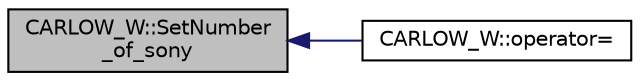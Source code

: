 digraph "CARLOW_W::SetNumber_of_sony"
{
  edge [fontname="Helvetica",fontsize="10",labelfontname="Helvetica",labelfontsize="10"];
  node [fontname="Helvetica",fontsize="10",shape=record];
  rankdir="LR";
  Node1 [label="CARLOW_W::SetNumber\l_of_sony",height=0.2,width=0.4,color="black", fillcolor="grey75", style="filled", fontcolor="black"];
  Node1 -> Node2 [dir="back",color="midnightblue",fontsize="10",style="solid",fontname="Helvetica"];
  Node2 [label="CARLOW_W::operator=",height=0.2,width=0.4,color="black", fillcolor="white", style="filled",URL="$class_c_a_r_l_o_w___w.html#a38c83795abf1751b3e122c74494f4586"];
}
